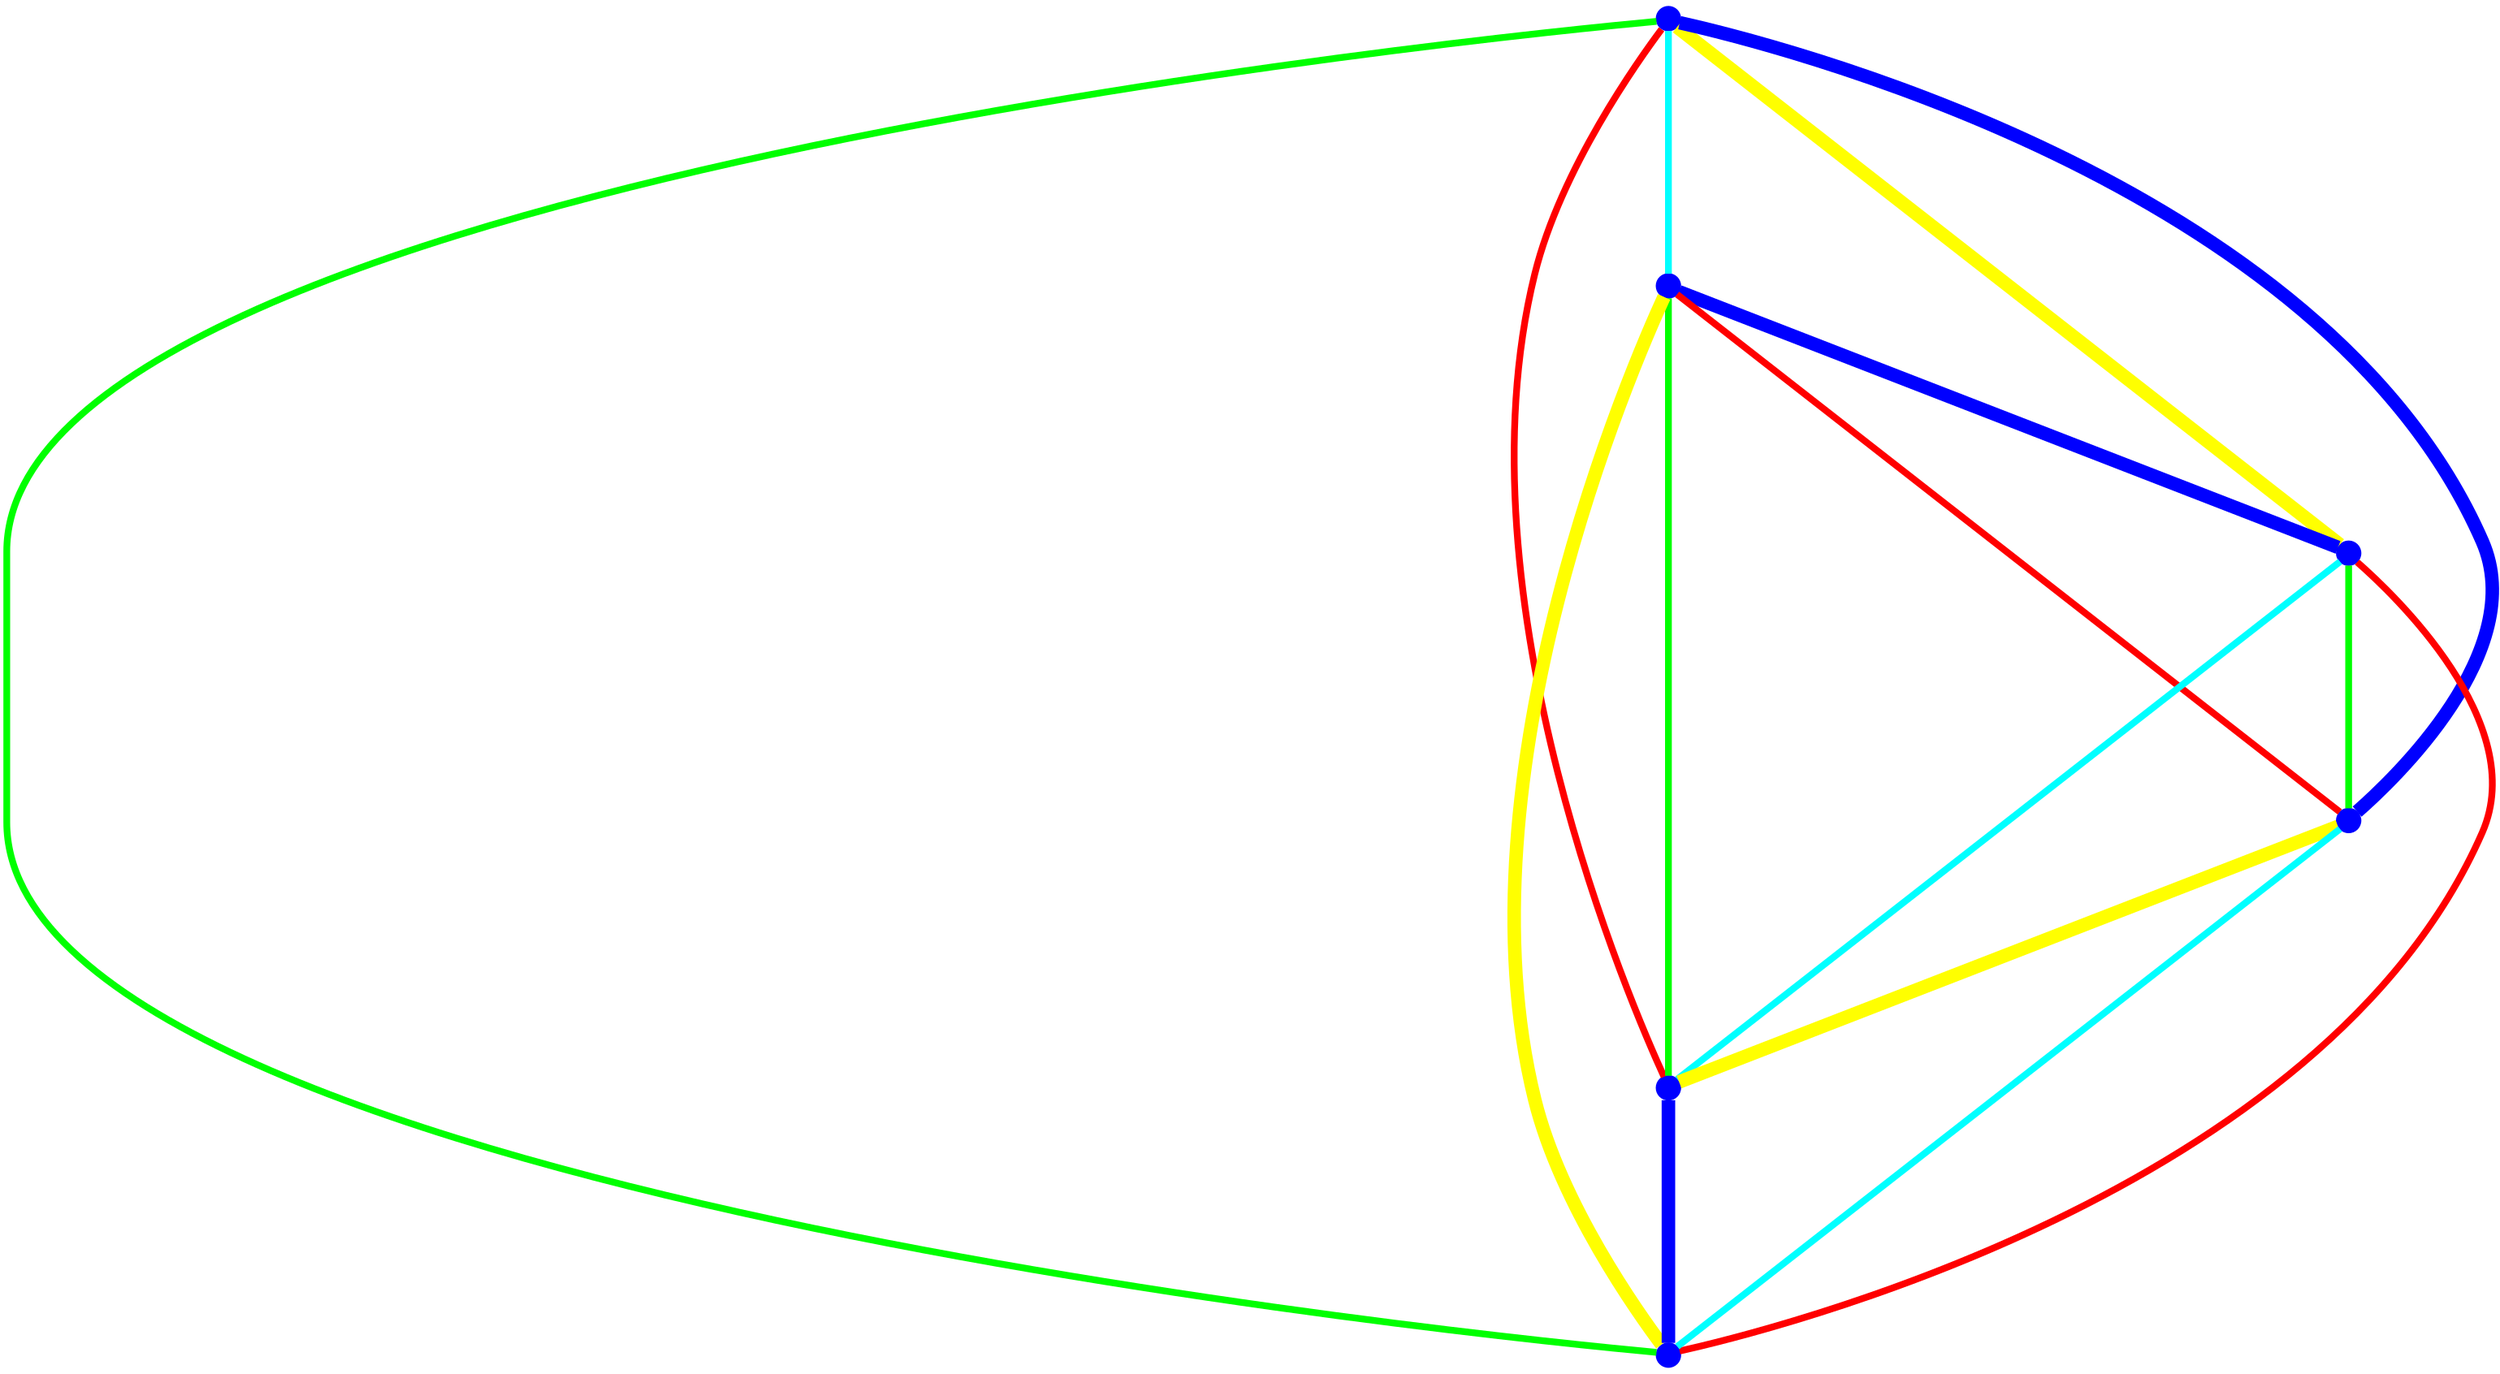 graph {
ranksep=2
nodesep=2
node [label="" shape=circle style=filled fixedsize=true color=blue fillcolor=blue width=0.2];
"1" -- "2" [style="solid",penwidth="4",color="cyan"];
"1" -- "3" [style="solid",penwidth="8",color="yellow"];
"1" -- "4" [style="solid",penwidth="8",color="blue"];
"1" -- "5" [style="solid",penwidth="4",color="red"];
"1" -- "6" [style="solid",penwidth="4",color="green"];
"2" -- "3" [style="solid",penwidth="8",color="blue"];
"2" -- "4" [style="solid",penwidth="4",color="red"];
"2" -- "5" [style="solid",penwidth="4",color="green"];
"2" -- "6" [style="solid",penwidth="8",color="yellow"];
"3" -- "4" [style="solid",penwidth="4",color="green"];
"3" -- "5" [style="solid",penwidth="4",color="cyan"];
"3" -- "6" [style="solid",penwidth="4",color="red"];
"4" -- "5" [style="solid",penwidth="8",color="yellow"];
"4" -- "6" [style="solid",penwidth="4",color="cyan"];
"5" -- "6" [style="solid",penwidth="8",color="blue"];
}
